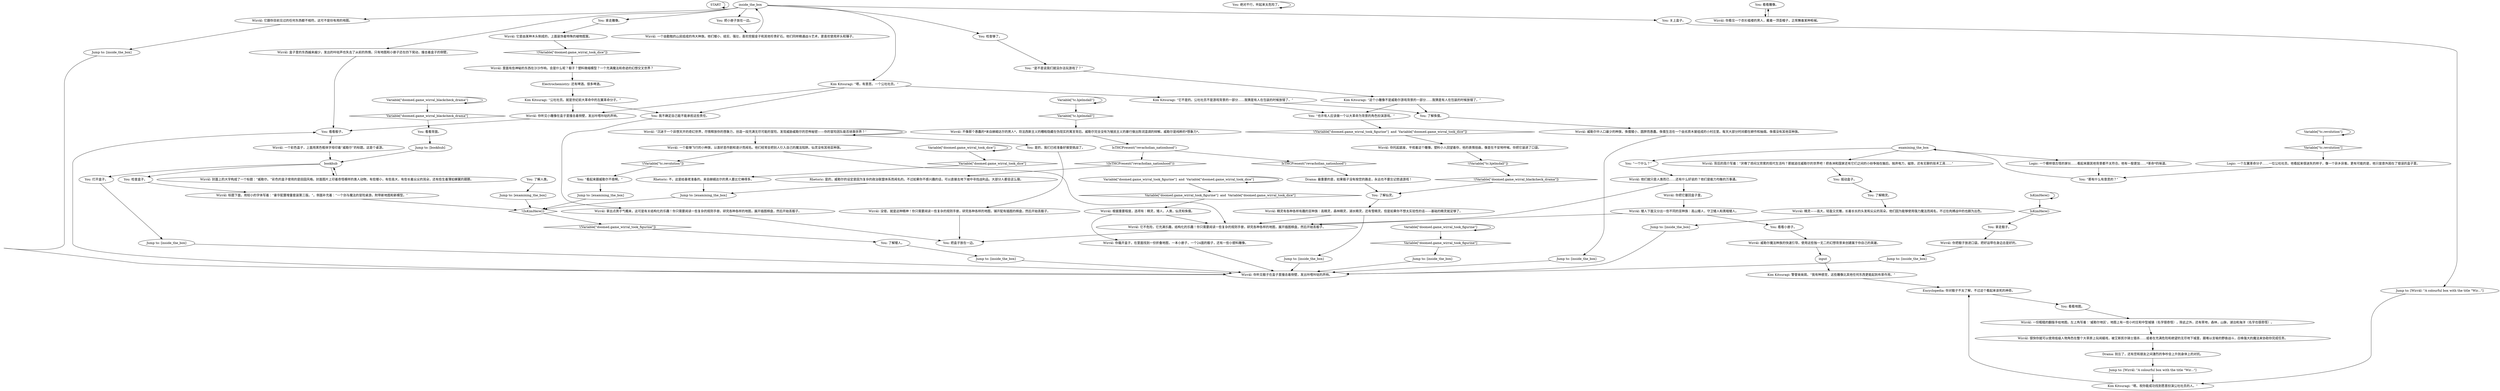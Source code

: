 # INVENTORY / WIRRAL MODULE
# Super-popular binoclard fantasy board game (module), feat. faeries and welkin and pygmies and such fantasy folk. The non-grimdark pastoral-bucolic version with maps & miniatures. Basic Wirral info.
# ==================================================
digraph G {
	  0 [label="START"];
	  1 [label="input"];
	  2 [label="Wirrâl: 根据重要程度，选项有：精灵，矮人，人类，仙灵和侏儒。"];
	  3 [label="Wirrâl: 盒子里的东西越来越少，发出的咔哒声也失去了从前的热情。只有地图和小册子还在四下晃动，撞击着盒子的侧壁。"];
	  4 [label="You: 拿走骰子。"];
	  5 [label="Kim Kitsuragi: “嗯，有意思。一个公社社员。”"];
	  6 [label="You: 看看地图。"];
	  7 [label="Jump to: [inside_the_box]"];
	  8 [label="Wirrâl: 你听见骰子在盒子里撞击着侧壁，发出咔嗒咔哒的声响。"];
	  9 [label="inside_the_box"];
	  10 [label="Wirrâl: 矮人下面又分出一些不同的亚种族：高山矮人，守卫矮人和黑暗矮人。"];
	  11 [label="Jump to: [inside_the_box]"];
	  12 [label="You: 了解矮人。"];
	  13 [label="Variable[\"doomed.game_wirral_took_dice\"]"];
	  14 [label="Variable[\"doomed.game_wirral_took_dice\"]", shape=diamond];
	  15 [label="!(Variable[\"doomed.game_wirral_took_dice\"])", shape=diamond];
	  16 [label="Encyclopedia: 你对骰子不太了解，不过这个看起来该死的神奇。"];
	  17 [label="Jump to: [inside_the_box]"];
	  18 [label="Wirrâl: 一个由勤勉的山民组成的伟大种族。他们矮小、结实、强壮，喜欢挖掘金子和其他珍贵矿石。他们同样精通战斗艺术，更喜欢使用斧头和锤子。"];
	  19 [label="Wirrâl: 你把它塞回盒子里。"];
	  20 [label="You: 了解仙灵。"];
	  21 [label="Jump to: [bookhub]"];
	  22 [label="Wirrâl: 背后的简介写着：“厌倦了烦闷又劳累的现代生活吗？那就逃往威勒尔的世界吧！把各洲和国家还有它们之间的小纷争抛在脑后。抛弃电力，磁铁，还有无聊的技术工具……”"];
	  23 [label="You: 检查够了。"];
	  24 [label="You: 看看骰子。"];
	  25 [label="Jump to: [examining_the_box]"];
	  26 [label="Wirrâl: 他们就只是人类而已……还有什么好说的？他们是能力均衡的万事通。"];
	  27 [label="Kim Kitsuragi: “公社社员。就是世纪前大革命中的左翼革命分子。”"];
	  28 [label="Drama: 最重要的是，如果骰子没有按您的路走，永远也不要忘记怒退游戏！"];
	  29 [label="Rhetoric: 不。这是给基佬准备的。来自赫姆达尔的男人要比它棒得多。"];
	  30 [label="Wirrâl: 你听见小雕像在盒子里撞击着侧壁，发出咔嗒咔哒的声响。"];
	  31 [label="You: “看起来跟威勒尔不搭啊。”"];
	  32 [label="Logic: 一个模样很古怪的家伙……看起来跟其他背景都不太符合。他有一股更加……*革命*的味道。"];
	  33 [label="You: 摇动盒子。"];
	  34 [label="Wirrâl: “沉迷于一个异想天开的奇幻世界，尽情释放你的想象力，创造一段充满无尽可能的冒险。发现威胁威勒尔的恐怖秘密——你的冒险团队能否拯救世界？”"];
	  35 [label="You: 我不确定自己能不能承担这些责任。"];
	  36 [label="You: “那有什么有意思的？”"];
	  37 [label="Jump to: [inside_the_box]"];
	  38 [label="Jump to: [inside_the_box]"];
	  39 [label="Wirrâl: 你撬开盒子，在里面找到一份折叠地图，一本小册子，一个24面的骰子，还有一些小塑料雕像。"];
	  40 [label="You: 了解精灵。"];
	  41 [label="Variable[\"doomed.game_wirral_took_figurine\"]  and  Variable[\"doomed.game_wirral_took_dice\"]"];
	  42 [label="Variable[\"doomed.game_wirral_took_figurine\"]  and  Variable[\"doomed.game_wirral_took_dice\"]", shape=diamond];
	  43 [label="!(Variable[\"doomed.game_wirral_took_figurine\"]  and  Variable[\"doomed.game_wirral_took_dice\"])", shape=diamond];
	  44 [label="Kim Kitsuragi: “嗯。祝你能成功找到愿意扮演公社社员的人。”"];
	  45 [label="Wirrâl: 一个彩色盒子，上面用黑色粗体字母印着“威勒尔”的标题。这是个桌游。"];
	  46 [label="Wirrâl: 它是由某种木头制成的，上面装饰着特殊的植物图案。"];
	  47 [label="Wirrâl: 你托起底座，平视着这个雕像。塑料小人回望着你，他的表情扭曲，像是在不安地呼喊。你把它装进了口袋。"];
	  48 [label="Variable[\"doomed.game_wirral_took_figurine\"]"];
	  49 [label="Variable[\"doomed.game_wirral_took_figurine\"]", shape=diamond];
	  50 [label="!(Variable[\"doomed.game_wirral_took_figurine\"])", shape=diamond];
	  51 [label="Variable[\"tc.revolution\"]"];
	  52 [label="Variable[\"tc.revolution\"]", shape=diamond];
	  53 [label="!(Variable[\"tc.revolution\"])", shape=diamond];
	  54 [label="You: 了解侏儒。"];
	  55 [label="You: “是不是说我们就没办法玩游戏了？”"];
	  56 [label="Jump to: [Wirrâl: \"A colourful box with the title \"Wir...\"]"];
	  57 [label="Variable[\"doomed.game_wirral_blackcheck_drama\"]"];
	  58 [label="Variable[\"doomed.game_wirral_blackcheck_drama\"]", shape=diamond];
	  59 [label="!(Variable[\"doomed.game_wirral_blackcheck_drama\"])", shape=diamond];
	  60 [label="Jump to: [examining_the_box]"];
	  61 [label="Kim Kitsuragi: “它不是的。公社社员不是游戏背景的一部分……我猜是有人在包装的时候放错了。”"];
	  62 [label="You: “一个什么？”"];
	  63 [label="You: 看看背面。"];
	  64 [label="Electrochemistry: 还有啤酒。很多啤酒。"];
	  65 [label="Variable[\"tc.hjelmdall\"]"];
	  66 [label="Variable[\"tc.hjelmdall\"]", shape=diamond];
	  67 [label="!(Variable[\"tc.hjelmdall\"])", shape=diamond];
	  68 [label="Jump to: [inside_the_box]"];
	  69 [label="Wirrâl: 精灵有各种各样有趣的亚种族：高精灵，森林精灵，湖水精灵，还有雪精灵。但是如果你不想太实验性的话——基础的精灵就足够了。"];
	  70 [label="Wirrâl: 一个能够飞行的小种族，以喜好恶作剧和诡计而闻名。他们经常会把别人引入自己的魔法陷阱。仙灵没有其他亚种族。"];
	  71 [label="You: 绝对不行，听起来太危险了。"];
	  72 [label="Wirrâl: 它不危险，它充满乐趣，结构化的乐趣！你只需要阅读一些复杂的规则手册，研究各种各样的地图，展开插图棋盘，然后开始丢骰子。"];
	  73 [label="You: 把小册子放在一边。"];
	  74 [label="You: 看看雕像。"];
	  75 [label="IsKimHere()"];
	  76 [label="IsKimHere()", shape=diamond];
	  77 [label="!(IsKimHere())", shape=diamond];
	  78 [label="examining_the_box"];
	  79 [label="Kim Kitsuragi: “这个小雕像不是威勒尔游戏背景的一部分……我猜是有人在包装的时候放错了。”"];
	  80 [label="Kim Kitsuragi: 警督耸耸肩。“我有种感觉，这些雕像比其他任何东西更能起到布景作用。”"];
	  81 [label="Wirrâl: 封面上的大字构成了一个标题：“威勒尔。”彩色的盒子使用的是田园风格。封面图片上印着奇怪模样的类人动物，有些矮小，有些高大，有些长着尖尖的耳朵，还有些生着薄如蝉翼的翅膀。"];
	  82 [label="You: 把盒子放在一边。"];
	  83 [label="Wirrâl: 很快你就可以使用低级人物角色在整个大草原上玩闹嬉戏，被艾斯凯尔骑士猎杀……或者在充满危险和绝望的无尽地下城里，跟难以言喻的野兽战斗，召唤强大的魔法来协助你完成任务。"];
	  84 [label="Wirrâl: 它跟你目前见过的任何东西都不相符。这可不是份有用的地图。"];
	  85 [label="You: 看看小册子。"];
	  86 [label="You: 了解人类。"];
	  87 [label="You: 是的，我们已经准备好接受挑战了。"];
	  88 [label="Rhetoric: 是的，威勒尔的设定是因为复杂的政治联盟体系而闻名的。不过如果你不感兴趣的话，可以直接去地下城中寻找战利品。大部分人都会这么做。"];
	  89 [label="Wirrâl: 你把骰子放进口袋。把好运带在身边总是好的。"];
	  90 [label="You: “也许有人应该做一个以大革命为背景的角色扮演游戏。”"];
	  91 [label="You: 拿走雕像。"];
	  92 [label="Wirrâl: 你看见一个衣衫褴褛的男人，戴着一顶歪帽子，正挥舞着某种枪械。"];
	  93 [label="Jump to: [Wirrâl: \"A colourful box with the title \"Wir...\"]"];
	  94 [label="Jump to: [inside_the_box]"];
	  95 [label="You: 检查盒子。"];
	  96 [label="Wirrâl: 没错，就是这种精神！你只需要阅读一些复杂的规则手册，研究各种各样的地图，铺开配有插图的棋盘，然后开始丢骰子。"];
	  97 [label="Wirrâl: 不像那个愚蠢的*来自赫姆达尔的男人*，将法西斯主义的糟粕隐藏在伪现实的寓言背后。威勒尔完全没有为殖民主义的暴行做出陈词滥调的辩解。威勒尔是纯粹的*想象力*。"];
	  98 [label="You: 打开盒子。"];
	  99 [label="Wirrâl: 一份粗糙的翻版手绘地图。左上角写着：‘威勒尔地区’。地图上有一些小村庄和中型城镇（名字很奇怪），除此之外，还有草地，森林，山脉，湖泊和海洋（名字也很奇怪）。"];
	  100 [label="Wirrâl: 威勒尔中人口最少的种族，侏儒矮小、圆胖而愚蠢。侏儒生活在一个由劣质木屋组成的小村庄里。每天大部分时间都在耕作和抽烟。侏儒没有其他亚种族。"];
	  101 [label="Wirrâl: 标题下面，用较小的字体写着：“豪华配置增量套装第三版。”。侧面补充着：“一个剑与魔法的冒险桌游。附带新地图和新模型。”"];
	  102 [label="Wirrâl: 里面有些神秘的东西在沙沙作响。会是什么呢？骰子？塑料微缩模型？一个充满魔法和奇迹的幻想交叉世界？"];
	  103 [label="Wirrâl: 拿出点男子气概来，这可是有关结构化的乐趣！你只需要阅读一些复杂的规则手册，研究各种各样的地图，展开插图棋盘，然后开始丢骰子。"];
	  104 [label="Drama: 别忘了，还有您和朋友之间激烈的争吵会上升到身体上的对抗。"];
	  105 [label="You: 关上盒子。"];
	  106 [label="Logic: 一个左翼革命分子……一位公社社员。他看起来很迷失的样子，像一个异乡异客。更有可能的是，他只是意外困在了错误的盒子里。"];
	  107 [label="IsTHCPresent(\"revacholian_nationhood\")"];
	  108 [label="IsTHCPresent(\"revacholian_nationhood\")", shape=diamond];
	  109 [label="!(IsTHCPresent(\"revacholian_nationhood\"))", shape=diamond];
	  110 [label="Wirrâl: 威勒尔魔法种族的快速引导。使用这些独一无二的幻想背景来创建属于你自己的英雄。"];
	  111 [label="Wirrâl: 精灵——高大，轻盈又优雅，长着长长的头发和尖尖的耳朵。他们因为能够使用强力魔法而闻名，不过在肉搏战中的也颇为出色。"];
	  112 [label="bookhub"];
	  113 [label="Jump to: [examining_the_box]"];
	  114 [label="Jump to: [inside_the_box]"];
	  0 -> 0
	  1 -> 80
	  2 -> 72
	  2 -> 39
	  3 -> 24
	  4 -> 89
	  5 -> 35
	  5 -> 61
	  5 -> 30
	  6 -> 99
	  7 -> 8
	  8 -> 24
	  9 -> 3
	  9 -> 5
	  9 -> 73
	  9 -> 105
	  9 -> 84
	  9 -> 23
	  9 -> 91
	  10 -> 72
	  10 -> 85
	  11 -> 8
	  12 -> 17
	  13 -> 13
	  13 -> 14
	  14 -> 29
	  15 -> 102
	  16 -> 6
	  17 -> 8
	  18 -> 9
	  19 -> 10
	  20 -> 69
	  21 -> 112
	  22 -> 33
	  23 -> 55
	  24 -> 45
	  25 -> 77
	  26 -> 72
	  26 -> 19
	  27 -> 35
	  27 -> 30
	  28 -> 20
	  29 -> 113
	  30 -> 24
	  31 -> 60
	  32 -> 36
	  33 -> 40
	  34 -> 34
	  34 -> 70
	  34 -> 87
	  35 -> 103
	  36 -> 78
	  37 -> 8
	  38 -> 8
	  39 -> 8
	  40 -> 111
	  41 -> 41
	  41 -> 42
	  42 -> 2
	  43 -> 47
	  44 -> 16
	  45 -> 112
	  46 -> 15
	  47 -> 67
	  48 -> 48
	  48 -> 49
	  49 -> 7
	  50 -> 12
	  51 -> 51
	  51 -> 52
	  52 -> 106
	  53 -> 31
	  54 -> 100
	  55 -> 79
	  56 -> 44
	  57 -> 57
	  57 -> 58
	  58 -> 63
	  59 -> 20
	  60 -> 77
	  61 -> 90
	  61 -> 54
	  62 -> 26
	  63 -> 21
	  64 -> 27
	  65 -> 65
	  65 -> 66
	  66 -> 97
	  67 -> 59
	  68 -> 8
	  69 -> 72
	  69 -> 11
	  70 -> 72
	  70 -> 53
	  71 -> 71
	  72 -> 82
	  73 -> 18
	  74 -> 92
	  75 -> 75
	  75 -> 76
	  76 -> 4
	  77 -> 50
	  78 -> 32
	  78 -> 62
	  78 -> 22
	  79 -> 90
	  79 -> 54
	  80 -> 16
	  81 -> 112
	  83 -> 104
	  84 -> 114
	  85 -> 110
	  86 -> 25
	  87 -> 96
	  88 -> 113
	  89 -> 94
	  90 -> 43
	  91 -> 46
	  92 -> 74
	  93 -> 44
	  94 -> 8
	  95 -> 101
	  96 -> 82
	  97 -> 107
	  98 -> 38
	  99 -> 83
	  100 -> 37
	  101 -> 77
	  102 -> 64
	  103 -> 82
	  104 -> 56
	  105 -> 93
	  106 -> 36
	  107 -> 108
	  107 -> 109
	  108 -> 28
	  109 -> 88
	  110 -> 1
	  111 -> 68
	  112 -> 81
	  112 -> 98
	  112 -> 95
	  113 -> 77
	  114 -> 8
}

